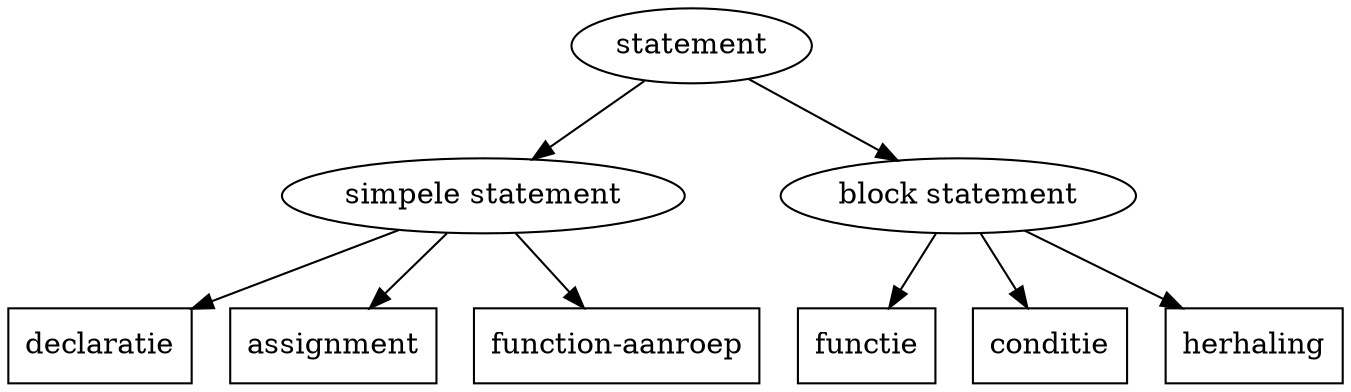  digraph graphname {

  #declaratie
  statement[label="statement"];
  function_statement[label="functie" shape="box"]
  #types

	simple_statement[label="simpele statement"];
	block_statement[label="block statement"];
	statement -> simple_statement;
	statement -> block_statement;

	declaration[label="declaratie",shape=box]
	assignment[label="assignment",shape=box]
	function_call[label="function-aanroep",shape=box]

	simple_statement -> function_call
	simple_statement -> assignment
	simple_statement -> declaration

	conditional_statement[label="conditie",shape=box]
	repeat_statement[label="herhaling",shape=box]


	block_statement -> conditional_statement;
	block_statement -> repeat_statement;
	block_statement -> function_statement;

}
